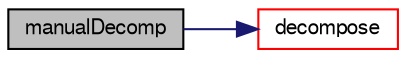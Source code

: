 digraph "manualDecomp"
{
  bgcolor="transparent";
  edge [fontname="FreeSans",fontsize="10",labelfontname="FreeSans",labelfontsize="10"];
  node [fontname="FreeSans",fontsize="10",shape=record];
  rankdir="LR";
  Node0 [label="manualDecomp",height=0.2,width=0.4,color="black", fillcolor="grey75", style="filled", fontcolor="black"];
  Node0 -> Node1 [color="midnightblue",fontsize="10",style="solid",fontname="FreeSans"];
  Node1 [label="decompose",height=0.2,width=0.4,color="red",URL="$a28610.html#a3b76f43edbd1cb9f49f534c3c8f8bede",tooltip="Return for every coordinate the wanted processor number. Use the. "];
}
